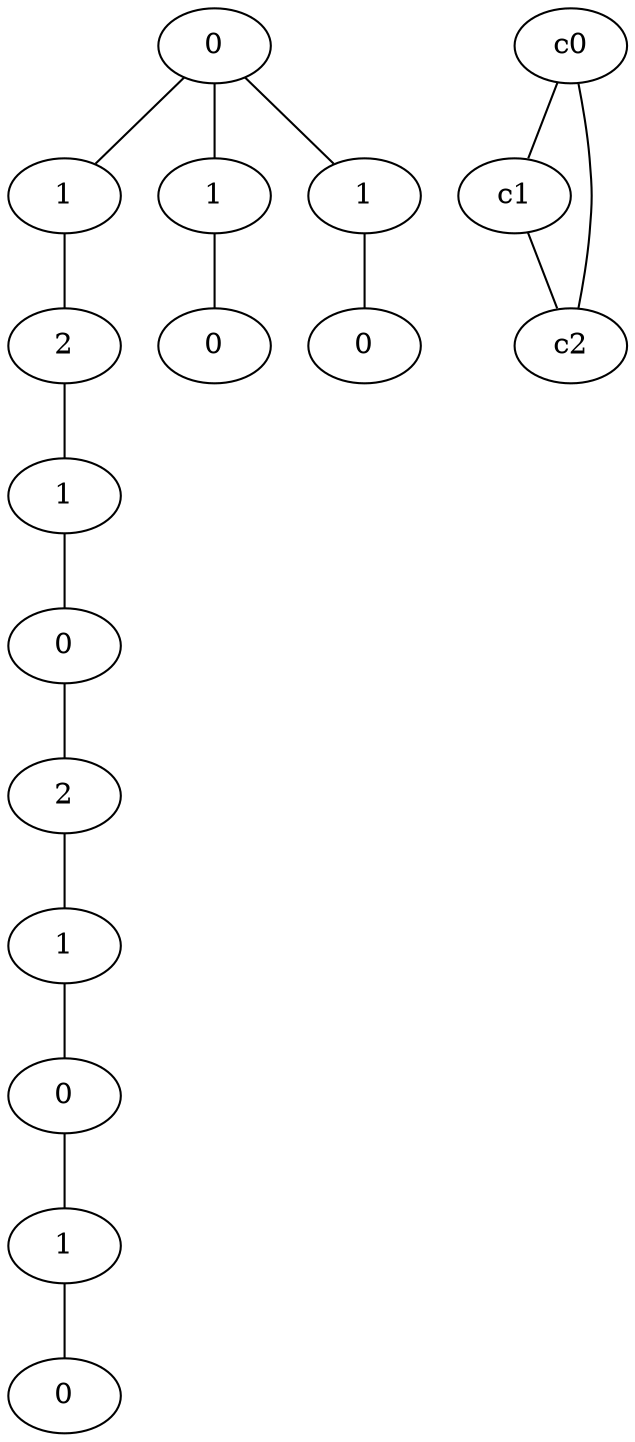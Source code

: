 graph {
a0[label=0];
a1[label=1];
a2[label=2];
a3[label=1];
a4[label=0];
a5[label=2];
a6[label=1];
a7[label=0];
a8[label=1];
a9[label=0];
a10[label=1];
a11[label=0];
a12[label=1];
a13[label=0];
a0 -- a1;
a0 -- a10;
a0 -- a12;
a1 -- a2;
a2 -- a3;
a3 -- a4;
a4 -- a5;
a5 -- a6;
a6 -- a7;
a7 -- a8;
a8 -- a9;
a10 -- a11;
a12 -- a13;
c0 -- c1;
c0 -- c2;
c1 -- c2;
}
